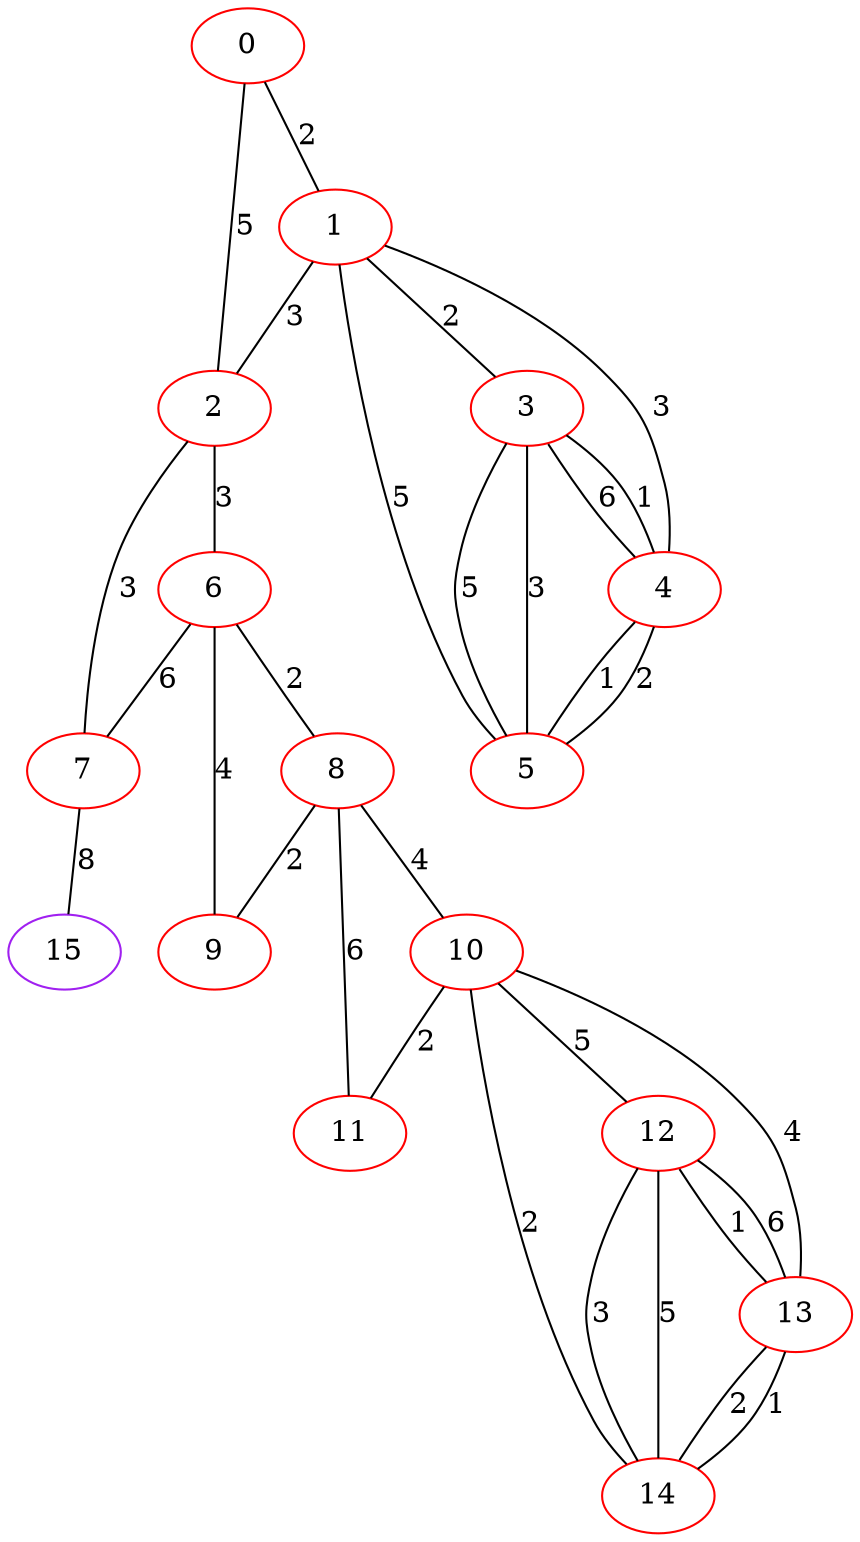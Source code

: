 graph "" {
0 [color=red, weight=1];
1 [color=red, weight=1];
2 [color=red, weight=1];
3 [color=red, weight=1];
4 [color=red, weight=1];
5 [color=red, weight=1];
6 [color=red, weight=1];
7 [color=red, weight=1];
8 [color=red, weight=1];
9 [color=red, weight=1];
10 [color=red, weight=1];
11 [color=red, weight=1];
12 [color=red, weight=1];
13 [color=red, weight=1];
14 [color=red, weight=1];
15 [color=purple, weight=4];
0 -- 1  [key=0, label=2];
0 -- 2  [key=0, label=5];
1 -- 2  [key=0, label=3];
1 -- 3  [key=0, label=2];
1 -- 4  [key=0, label=3];
1 -- 5  [key=0, label=5];
2 -- 6  [key=0, label=3];
2 -- 7  [key=0, label=3];
3 -- 4  [key=0, label=6];
3 -- 4  [key=1, label=1];
3 -- 5  [key=0, label=5];
3 -- 5  [key=1, label=3];
4 -- 5  [key=0, label=1];
4 -- 5  [key=1, label=2];
6 -- 8  [key=0, label=2];
6 -- 9  [key=0, label=4];
6 -- 7  [key=0, label=6];
7 -- 15  [key=0, label=8];
8 -- 9  [key=0, label=2];
8 -- 10  [key=0, label=4];
8 -- 11  [key=0, label=6];
10 -- 11  [key=0, label=2];
10 -- 12  [key=0, label=5];
10 -- 13  [key=0, label=4];
10 -- 14  [key=0, label=2];
12 -- 13  [key=0, label=1];
12 -- 13  [key=1, label=6];
12 -- 14  [key=0, label=3];
12 -- 14  [key=1, label=5];
13 -- 14  [key=0, label=2];
13 -- 14  [key=1, label=1];
}
